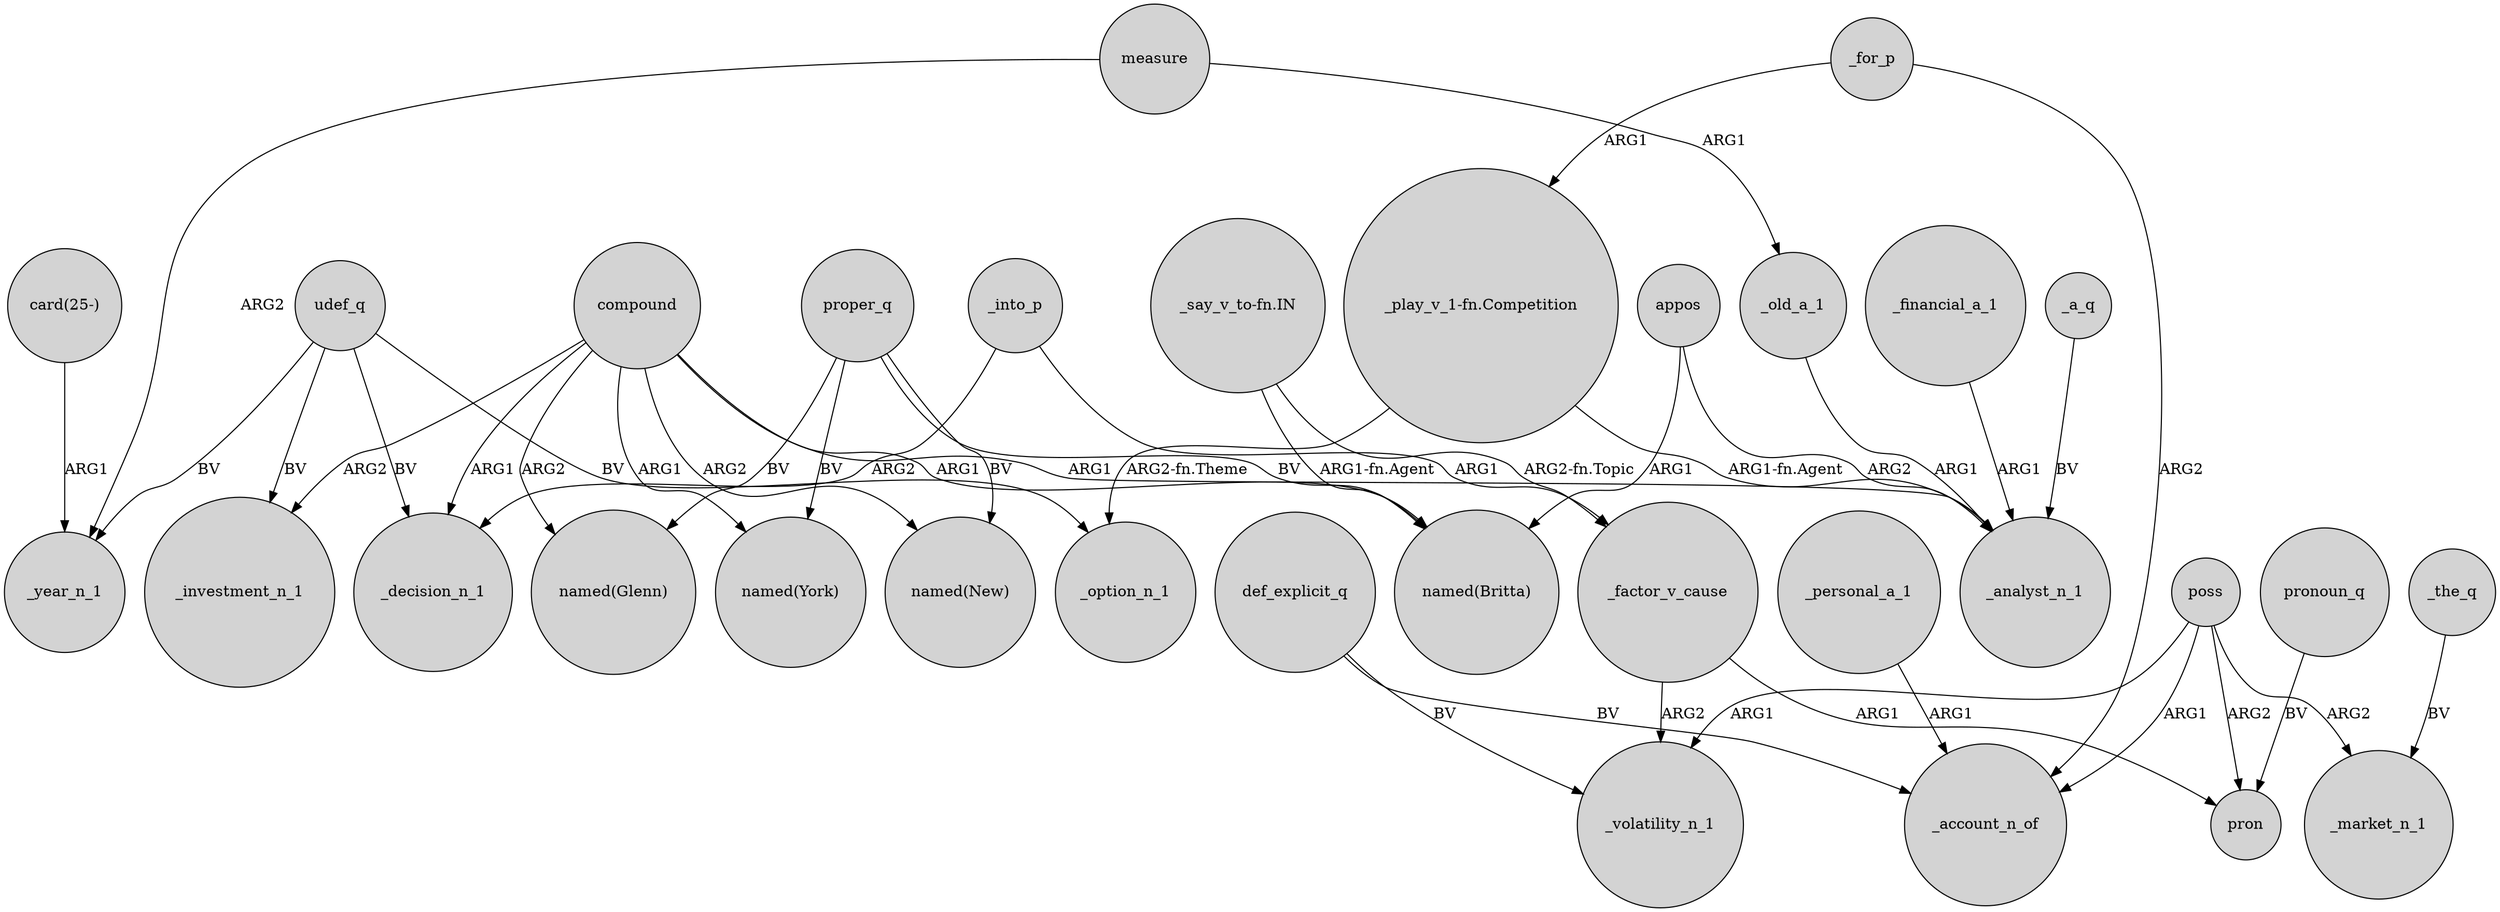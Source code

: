 digraph {
	node [shape=circle style=filled]
	compound -> _decision_n_1 [label=ARG1]
	compound -> "named(New)" [label=ARG2]
	_factor_v_cause -> pron [label=ARG1]
	poss -> pron [label=ARG2]
	udef_q -> _option_n_1 [label=BV]
	measure -> _year_n_1 [label=ARG2]
	"_say_v_to-fn.IN" -> "named(Britta)" [label="ARG1-fn.Agent"]
	proper_q -> "named(New)" [label=BV]
	_for_p -> _account_n_of [label=ARG2]
	compound -> _investment_n_1 [label=ARG2]
	compound -> "named(Glenn)" [label=ARG2]
	_personal_a_1 -> _account_n_of [label=ARG1]
	measure -> _old_a_1 [label=ARG1]
	_for_p -> "_play_v_1-fn.Competition" [label=ARG1]
	poss -> _account_n_of [label=ARG1]
	pronoun_q -> pron [label=BV]
	appos -> _analyst_n_1 [label=ARG2]
	_into_p -> _decision_n_1 [label=ARG2]
	compound -> "named(York)" [label=ARG1]
	poss -> _market_n_1 [label=ARG2]
	def_explicit_q -> _account_n_of [label=BV]
	_factor_v_cause -> _volatility_n_1 [label=ARG2]
	"card(25-)" -> _year_n_1 [label=ARG1]
	compound -> "named(Britta)" [label=ARG1]
	_financial_a_1 -> _analyst_n_1 [label=ARG1]
	udef_q -> _decision_n_1 [label=BV]
	udef_q -> _investment_n_1 [label=BV]
	udef_q -> _year_n_1 [label=BV]
	_a_q -> _analyst_n_1 [label=BV]
	"_say_v_to-fn.IN" -> _factor_v_cause [label="ARG2-fn.Topic"]
	_into_p -> _factor_v_cause [label=ARG1]
	def_explicit_q -> _volatility_n_1 [label=BV]
	"_play_v_1-fn.Competition" -> _option_n_1 [label="ARG2-fn.Theme"]
	proper_q -> "named(York)" [label=BV]
	appos -> "named(Britta)" [label=ARG1]
	_the_q -> _market_n_1 [label=BV]
	proper_q -> "named(Britta)" [label=BV]
	poss -> _volatility_n_1 [label=ARG1]
	"_play_v_1-fn.Competition" -> _analyst_n_1 [label="ARG1-fn.Agent"]
	_old_a_1 -> _analyst_n_1 [label=ARG1]
	proper_q -> "named(Glenn)" [label=BV]
	compound -> _analyst_n_1 [label=ARG1]
}
